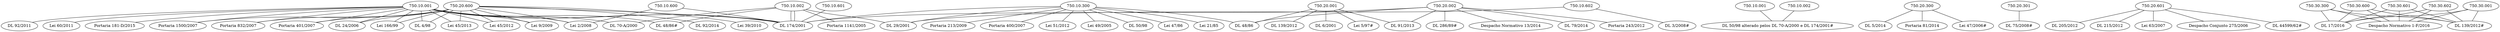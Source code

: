 graph {
"750.10.001" -- "Lei 45/2013";
"750.10.001" -- "Lei 45/2012";
"750.10.001" -- "DL 92/2011";
"750.10.001" -- "Lei 60/2011";
"750.10.001" -- "Portaria 181-D/2015";
"750.10.001" -- "Lei 9/2009";
"750.10.001" -- "Lei 2/2008";
"750.10.001" -- "Portaria 1500/2007";
"750.10.001" -- "Portaria 832/2007";
"750.10.001" -- "Portaria 401/2007";
"750.10.001" -- "DL 24/2006";
"750.10.001" -- "DL 174/2001";
"750.10.001" -- "Lei 166/99";
"750.10.001" -- "DL 70-A/2000";
"750.10.001" -- "DL 174/2001";
"750.10.001" -- "DL 4/98";
"750.10.001" -- "DL 48/86#";
 " 750.10.001 "  -- " DL 50/98 alterado pelos DL 70-A/2000 e DL 174/2001#";
"750.10.002" -- "Portaria 1141/2005";
"750.10.002" -- "DL 174/2001";
"750.10.002" -- "DL 29/2001";
"750.10.002" -- "DL 70-A/2000";
"750.10.002" -- "DL 174/2001";
"750.10.002" -- "DL 48/86#";
 " 750.10.002 "  -- " DL 50/98 alterado pelos DL 70-A/2000 e DL 174/2001#";
"750.10.300" -- "Lei 51/2012";
"750.10.300" -- "Lei 49/2005";
"750.10.300" -- "DL 50/98";
"750.10.300" -- "Lei 47/86";
"750.10.300" -- "Lei 21/85";
"750.10.300" -- "DL 174/2001";
"750.10.300" -- "DL 29/2001";
"750.10.300" -- "DL 48/86";
"750.10.300" -- "Portaria 213/2009";
"750.10.300" -- "Portaria 400/2007";
"750.10.600" -- "DL 174/2001";
"750.10.600" -- "Lei 2/2008";
"750.10.601" -- "DL 174/2001";
"750.10.602" -- "DL 29/2001";
"750.10.602" -- "DL 3/2008#";
"750.20.001" -- "DL 91/2013";
"750.20.001" -- "DL 139/2012";
"750.20.001" -- "DL 6/2001";
"750.20.001" -- "DL 48/86";
"750.20.001" -- "Lei 5/97#";
"750.20.002" -- "Despacho Normativo 13/2014";
"750.20.002" -- "DL 79/2014";
"750.20.002" -- "DL 91/2013";
"750.20.002" -- "DL 48/86";
"750.20.002" -- "Portaria 243/2012";
"750.20.002" -- "DL 174/2001";
"750.20.002" -- "DL 286/89#";
"750.20.300" -- "DL 5/2014";
"750.20.300" -- "Portaria 81/2014";
"750.20.300" -- "Lei 47/2006#";
"750.20.301" -- "DL 75/2008#";
"750.20.600" -- "DL 92/2014";
"750.20.600" -- "Lei 45/2013";
"750.20.600" -- "Lei 45/2012";
"750.20.600" -- "Lei 9/2009";
"750.20.600" -- "Lei 2/2008";
"750.20.600" -- "Lei 39/2010";
"750.20.600" -- "Portaria 1500/2007";
"750.20.600" -- "Portaria 832/2007";
"750.20.600" -- "Portaria 401/2007";
"750.20.600" -- "DL 24/2006";
"750.20.600" -- "DL 174/2001";
"750.20.600" -- "Lei 166/99";
"750.20.600" -- "DL 4/98";
"750.20.601" -- "DL 205/2012";
"750.20.601" -- "DL 215/2012";
"750.20.601" -- "Lei 63/2007";
"750.20.601" -- "Despacho Conjunto 275/2006";
"750.20.601" -- "DL 44599/62#";
"750.30.001" -- "DL 17/2016";
"750.30.001" -- "Despacho Normativo 1-F/2016";
"750.30.001" -- "DL 139/2012#";
"750.30.300" -- "DL 17/2016";
"750.30.300" -- "Despacho Normativo 1-F/2016";
"750.30.300" -- "DL 139/2012#";
"750.30.600" -- "DL 17/2016";
"750.30.600" -- "Despacho Normativo 1-F/2016";
"750.30.600" -- "DL 139/2012#";
"750.30.601" -- "DL 17/2016";
"750.30.601" -- "Despacho Normativo 1-F/2016";
"750.30.601" -- "DL 139/2012#";
"750.30.602" -- "DL 17/2016";
"750.30.602" -- "Despacho Normativo 1-F/2016";
"750.30.602" -- "DL 139/2012#";
}
